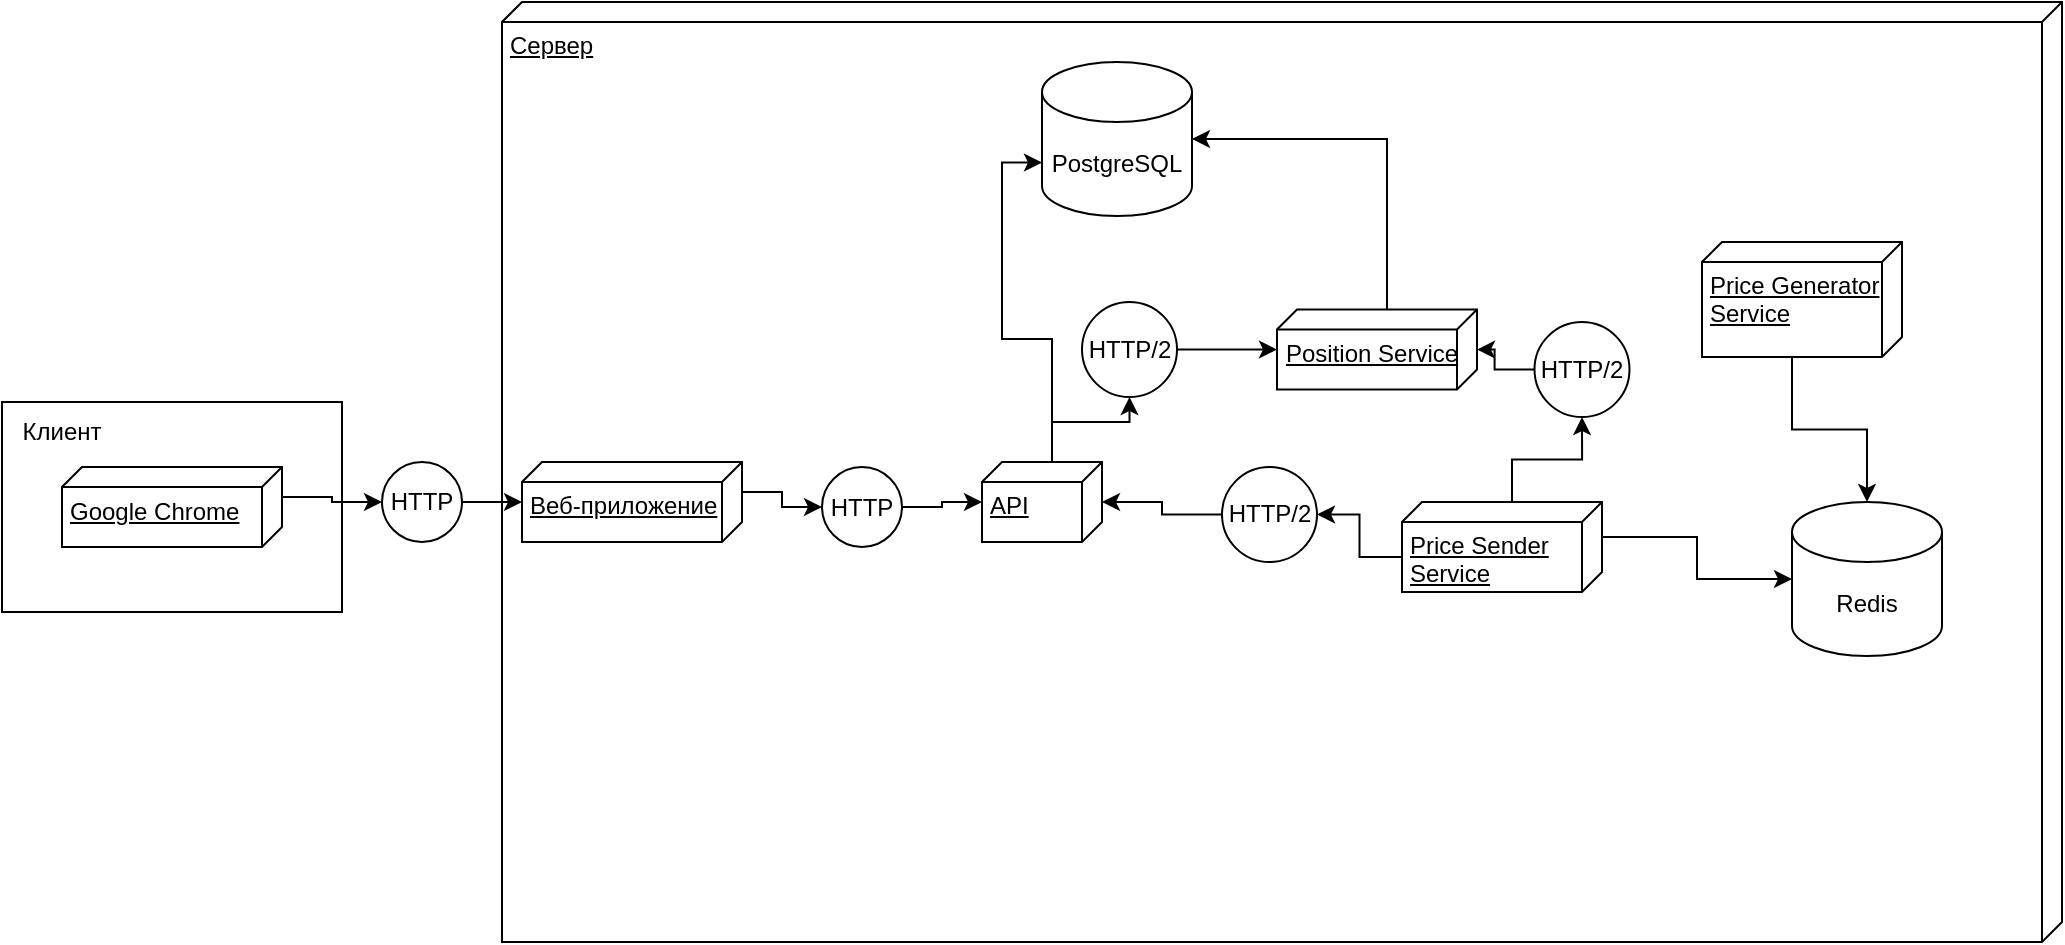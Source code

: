 <mxfile version="16.6.4" type="github">
  <diagram id="4V-uYYI3TJKT6J6POKun" name="Page-1">
    <mxGraphModel dx="1582" dy="914" grid="1" gridSize="10" guides="1" tooltips="1" connect="1" arrows="1" fold="1" page="1" pageScale="1" pageWidth="1100" pageHeight="850" math="0" shadow="0">
      <root>
        <mxCell id="0" />
        <mxCell id="1" parent="0" />
        <mxCell id="wcl_Z-L9woV-AxZ-uq4W-2" value="Сервер" style="verticalAlign=top;align=left;spacingTop=8;spacingLeft=2;spacingRight=12;shape=cube;size=10;direction=south;fontStyle=4;html=1;" vertex="1" parent="1">
          <mxGeometry x="450" y="90" width="780" height="470" as="geometry" />
        </mxCell>
        <mxCell id="wcl_Z-L9woV-AxZ-uq4W-39" style="edgeStyle=orthogonalEdgeStyle;rounded=0;orthogonalLoop=1;jettySize=auto;html=1;exitX=0;exitY=0;exitDx=0;exitDy=25;exitPerimeter=0;" edge="1" parent="1" source="wcl_Z-L9woV-AxZ-uq4W-4" target="wcl_Z-L9woV-AxZ-uq4W-22">
          <mxGeometry relative="1" as="geometry" />
        </mxCell>
        <mxCell id="wcl_Z-L9woV-AxZ-uq4W-45" style="edgeStyle=orthogonalEdgeStyle;rounded=0;orthogonalLoop=1;jettySize=auto;html=1;exitX=0;exitY=0;exitDx=0;exitDy=25;exitPerimeter=0;entryX=0;entryY=0;entryDx=0;entryDy=50.25;entryPerimeter=0;" edge="1" parent="1" source="wcl_Z-L9woV-AxZ-uq4W-4" target="wcl_Z-L9woV-AxZ-uq4W-43">
          <mxGeometry relative="1" as="geometry" />
        </mxCell>
        <mxCell id="wcl_Z-L9woV-AxZ-uq4W-4" value="API" style="verticalAlign=top;align=left;spacingTop=8;spacingLeft=2;spacingRight=12;shape=cube;size=10;direction=south;fontStyle=4;html=1;" vertex="1" parent="1">
          <mxGeometry x="690" y="320" width="60" height="40" as="geometry" />
        </mxCell>
        <mxCell id="wcl_Z-L9woV-AxZ-uq4W-15" style="edgeStyle=orthogonalEdgeStyle;rounded=0;orthogonalLoop=1;jettySize=auto;html=1;exitX=0;exitY=0;exitDx=15;exitDy=0;exitPerimeter=0;" edge="1" parent="1" source="wcl_Z-L9woV-AxZ-uq4W-8" target="wcl_Z-L9woV-AxZ-uq4W-13">
          <mxGeometry relative="1" as="geometry" />
        </mxCell>
        <mxCell id="wcl_Z-L9woV-AxZ-uq4W-8" value="Веб-приложение" style="verticalAlign=top;align=left;spacingTop=8;spacingLeft=2;spacingRight=12;shape=cube;size=10;direction=south;fontStyle=4;html=1;" vertex="1" parent="1">
          <mxGeometry x="460" y="320" width="110" height="40" as="geometry" />
        </mxCell>
        <mxCell id="wcl_Z-L9woV-AxZ-uq4W-9" value="" style="group" vertex="1" connectable="0" parent="1">
          <mxGeometry x="200" y="290" width="170" height="105" as="geometry" />
        </mxCell>
        <mxCell id="wcl_Z-L9woV-AxZ-uq4W-6" value="" style="rounded=0;whiteSpace=wrap;html=1;" vertex="1" parent="wcl_Z-L9woV-AxZ-uq4W-9">
          <mxGeometry width="170" height="105" as="geometry" />
        </mxCell>
        <mxCell id="wcl_Z-L9woV-AxZ-uq4W-5" value="Google Chrome" style="verticalAlign=top;align=left;spacingTop=8;spacingLeft=2;spacingRight=12;shape=cube;size=10;direction=south;fontStyle=4;html=1;" vertex="1" parent="wcl_Z-L9woV-AxZ-uq4W-9">
          <mxGeometry x="30" y="32.5" width="110" height="40" as="geometry" />
        </mxCell>
        <mxCell id="wcl_Z-L9woV-AxZ-uq4W-7" value="Клиент" style="text;html=1;strokeColor=none;fillColor=none;align=center;verticalAlign=middle;whiteSpace=wrap;rounded=0;" vertex="1" parent="wcl_Z-L9woV-AxZ-uq4W-9">
          <mxGeometry width="60" height="30" as="geometry" />
        </mxCell>
        <mxCell id="wcl_Z-L9woV-AxZ-uq4W-10" style="edgeStyle=orthogonalEdgeStyle;rounded=0;orthogonalLoop=1;jettySize=auto;html=1;exitX=0;exitY=0;exitDx=15;exitDy=0;exitPerimeter=0;" edge="1" parent="1" source="wcl_Z-L9woV-AxZ-uq4W-5" target="wcl_Z-L9woV-AxZ-uq4W-11">
          <mxGeometry relative="1" as="geometry">
            <mxPoint x="400" y="338" as="targetPoint" />
          </mxGeometry>
        </mxCell>
        <mxCell id="wcl_Z-L9woV-AxZ-uq4W-12" style="edgeStyle=orthogonalEdgeStyle;rounded=0;orthogonalLoop=1;jettySize=auto;html=1;exitX=1;exitY=0.5;exitDx=0;exitDy=0;" edge="1" parent="1" source="wcl_Z-L9woV-AxZ-uq4W-11" target="wcl_Z-L9woV-AxZ-uq4W-8">
          <mxGeometry relative="1" as="geometry" />
        </mxCell>
        <mxCell id="wcl_Z-L9woV-AxZ-uq4W-11" value="HTTP" style="ellipse;whiteSpace=wrap;html=1;aspect=fixed;rounded=0;" vertex="1" parent="1">
          <mxGeometry x="390" y="320" width="40" height="40" as="geometry" />
        </mxCell>
        <mxCell id="wcl_Z-L9woV-AxZ-uq4W-17" style="edgeStyle=orthogonalEdgeStyle;rounded=0;orthogonalLoop=1;jettySize=auto;html=1;exitX=1;exitY=0.5;exitDx=0;exitDy=0;" edge="1" parent="1" source="wcl_Z-L9woV-AxZ-uq4W-13" target="wcl_Z-L9woV-AxZ-uq4W-4">
          <mxGeometry relative="1" as="geometry" />
        </mxCell>
        <mxCell id="wcl_Z-L9woV-AxZ-uq4W-13" value="HTTP" style="ellipse;whiteSpace=wrap;html=1;aspect=fixed;rounded=0;" vertex="1" parent="1">
          <mxGeometry x="610" y="322.5" width="40" height="40" as="geometry" />
        </mxCell>
        <mxCell id="wcl_Z-L9woV-AxZ-uq4W-46" style="edgeStyle=orthogonalEdgeStyle;rounded=0;orthogonalLoop=1;jettySize=auto;html=1;exitX=0;exitY=0;exitDx=0;exitDy=45;exitPerimeter=0;entryX=1;entryY=0.5;entryDx=0;entryDy=0;entryPerimeter=0;" edge="1" parent="1" source="wcl_Z-L9woV-AxZ-uq4W-19" target="wcl_Z-L9woV-AxZ-uq4W-43">
          <mxGeometry relative="1" as="geometry" />
        </mxCell>
        <mxCell id="wcl_Z-L9woV-AxZ-uq4W-19" value="Position Service" style="verticalAlign=top;align=left;spacingTop=8;spacingLeft=2;spacingRight=12;shape=cube;size=10;direction=south;fontStyle=4;html=1;" vertex="1" parent="1">
          <mxGeometry x="837.5" y="243.75" width="100" height="40" as="geometry" />
        </mxCell>
        <mxCell id="wcl_Z-L9woV-AxZ-uq4W-38" style="edgeStyle=orthogonalEdgeStyle;rounded=0;orthogonalLoop=1;jettySize=auto;html=1;exitX=1;exitY=0.5;exitDx=0;exitDy=0;" edge="1" parent="1" source="wcl_Z-L9woV-AxZ-uq4W-22" target="wcl_Z-L9woV-AxZ-uq4W-19">
          <mxGeometry relative="1" as="geometry" />
        </mxCell>
        <mxCell id="wcl_Z-L9woV-AxZ-uq4W-22" value="HTTP/2" style="ellipse;whiteSpace=wrap;html=1;aspect=fixed;rounded=0;" vertex="1" parent="1">
          <mxGeometry x="740" y="240" width="47.5" height="47.5" as="geometry" />
        </mxCell>
        <mxCell id="wcl_Z-L9woV-AxZ-uq4W-47" style="edgeStyle=orthogonalEdgeStyle;rounded=0;orthogonalLoop=1;jettySize=auto;html=1;exitX=0;exitY=0;exitDx=57.5;exitDy=55;exitPerimeter=0;" edge="1" parent="1" source="wcl_Z-L9woV-AxZ-uq4W-27" target="wcl_Z-L9woV-AxZ-uq4W-30">
          <mxGeometry relative="1" as="geometry" />
        </mxCell>
        <mxCell id="wcl_Z-L9woV-AxZ-uq4W-27" value="Price Generator&lt;br&gt;Service" style="verticalAlign=top;align=left;spacingTop=8;spacingLeft=2;spacingRight=12;shape=cube;size=10;direction=south;fontStyle=4;html=1;" vertex="1" parent="1">
          <mxGeometry x="1050" y="210" width="100" height="57.5" as="geometry" />
        </mxCell>
        <mxCell id="wcl_Z-L9woV-AxZ-uq4W-36" style="edgeStyle=orthogonalEdgeStyle;rounded=0;orthogonalLoop=1;jettySize=auto;html=1;exitX=0;exitY=0;exitDx=0;exitDy=45;exitPerimeter=0;" edge="1" parent="1" source="wcl_Z-L9woV-AxZ-uq4W-28" target="wcl_Z-L9woV-AxZ-uq4W-35">
          <mxGeometry relative="1" as="geometry" />
        </mxCell>
        <mxCell id="wcl_Z-L9woV-AxZ-uq4W-41" style="edgeStyle=orthogonalEdgeStyle;rounded=0;orthogonalLoop=1;jettySize=auto;html=1;exitX=0;exitY=0;exitDx=27.5;exitDy=100;exitPerimeter=0;" edge="1" parent="1" source="wcl_Z-L9woV-AxZ-uq4W-28" target="wcl_Z-L9woV-AxZ-uq4W-40">
          <mxGeometry relative="1" as="geometry" />
        </mxCell>
        <mxCell id="wcl_Z-L9woV-AxZ-uq4W-44" style="edgeStyle=orthogonalEdgeStyle;rounded=0;orthogonalLoop=1;jettySize=auto;html=1;exitX=0;exitY=0;exitDx=17.5;exitDy=0;exitPerimeter=0;" edge="1" parent="1" source="wcl_Z-L9woV-AxZ-uq4W-28" target="wcl_Z-L9woV-AxZ-uq4W-30">
          <mxGeometry relative="1" as="geometry" />
        </mxCell>
        <mxCell id="wcl_Z-L9woV-AxZ-uq4W-28" value="Price Sender&lt;br&gt;Service" style="verticalAlign=top;align=left;spacingTop=8;spacingLeft=2;spacingRight=12;shape=cube;size=10;direction=south;fontStyle=4;html=1;" vertex="1" parent="1">
          <mxGeometry x="900" y="340" width="100" height="45" as="geometry" />
        </mxCell>
        <mxCell id="wcl_Z-L9woV-AxZ-uq4W-30" value="Redis" style="shape=cylinder3;whiteSpace=wrap;html=1;boundedLbl=1;backgroundOutline=1;size=15;rounded=0;" vertex="1" parent="1">
          <mxGeometry x="1095" y="340" width="75" height="77" as="geometry" />
        </mxCell>
        <mxCell id="wcl_Z-L9woV-AxZ-uq4W-37" style="edgeStyle=orthogonalEdgeStyle;rounded=0;orthogonalLoop=1;jettySize=auto;html=1;exitX=0;exitY=0.5;exitDx=0;exitDy=0;" edge="1" parent="1" source="wcl_Z-L9woV-AxZ-uq4W-35" target="wcl_Z-L9woV-AxZ-uq4W-19">
          <mxGeometry relative="1" as="geometry" />
        </mxCell>
        <mxCell id="wcl_Z-L9woV-AxZ-uq4W-35" value="HTTP/2" style="ellipse;whiteSpace=wrap;html=1;aspect=fixed;rounded=0;" vertex="1" parent="1">
          <mxGeometry x="966.25" y="250" width="47.5" height="47.5" as="geometry" />
        </mxCell>
        <mxCell id="wcl_Z-L9woV-AxZ-uq4W-42" style="edgeStyle=orthogonalEdgeStyle;rounded=0;orthogonalLoop=1;jettySize=auto;html=1;exitX=0;exitY=0.5;exitDx=0;exitDy=0;" edge="1" parent="1" source="wcl_Z-L9woV-AxZ-uq4W-40" target="wcl_Z-L9woV-AxZ-uq4W-4">
          <mxGeometry relative="1" as="geometry" />
        </mxCell>
        <mxCell id="wcl_Z-L9woV-AxZ-uq4W-40" value="HTTP/2" style="ellipse;whiteSpace=wrap;html=1;aspect=fixed;rounded=0;" vertex="1" parent="1">
          <mxGeometry x="810" y="322.5" width="47.5" height="47.5" as="geometry" />
        </mxCell>
        <mxCell id="wcl_Z-L9woV-AxZ-uq4W-43" value="PostgreSQL" style="shape=cylinder3;whiteSpace=wrap;html=1;boundedLbl=1;backgroundOutline=1;size=15;rounded=0;" vertex="1" parent="1">
          <mxGeometry x="720" y="120" width="75" height="77" as="geometry" />
        </mxCell>
      </root>
    </mxGraphModel>
  </diagram>
</mxfile>
